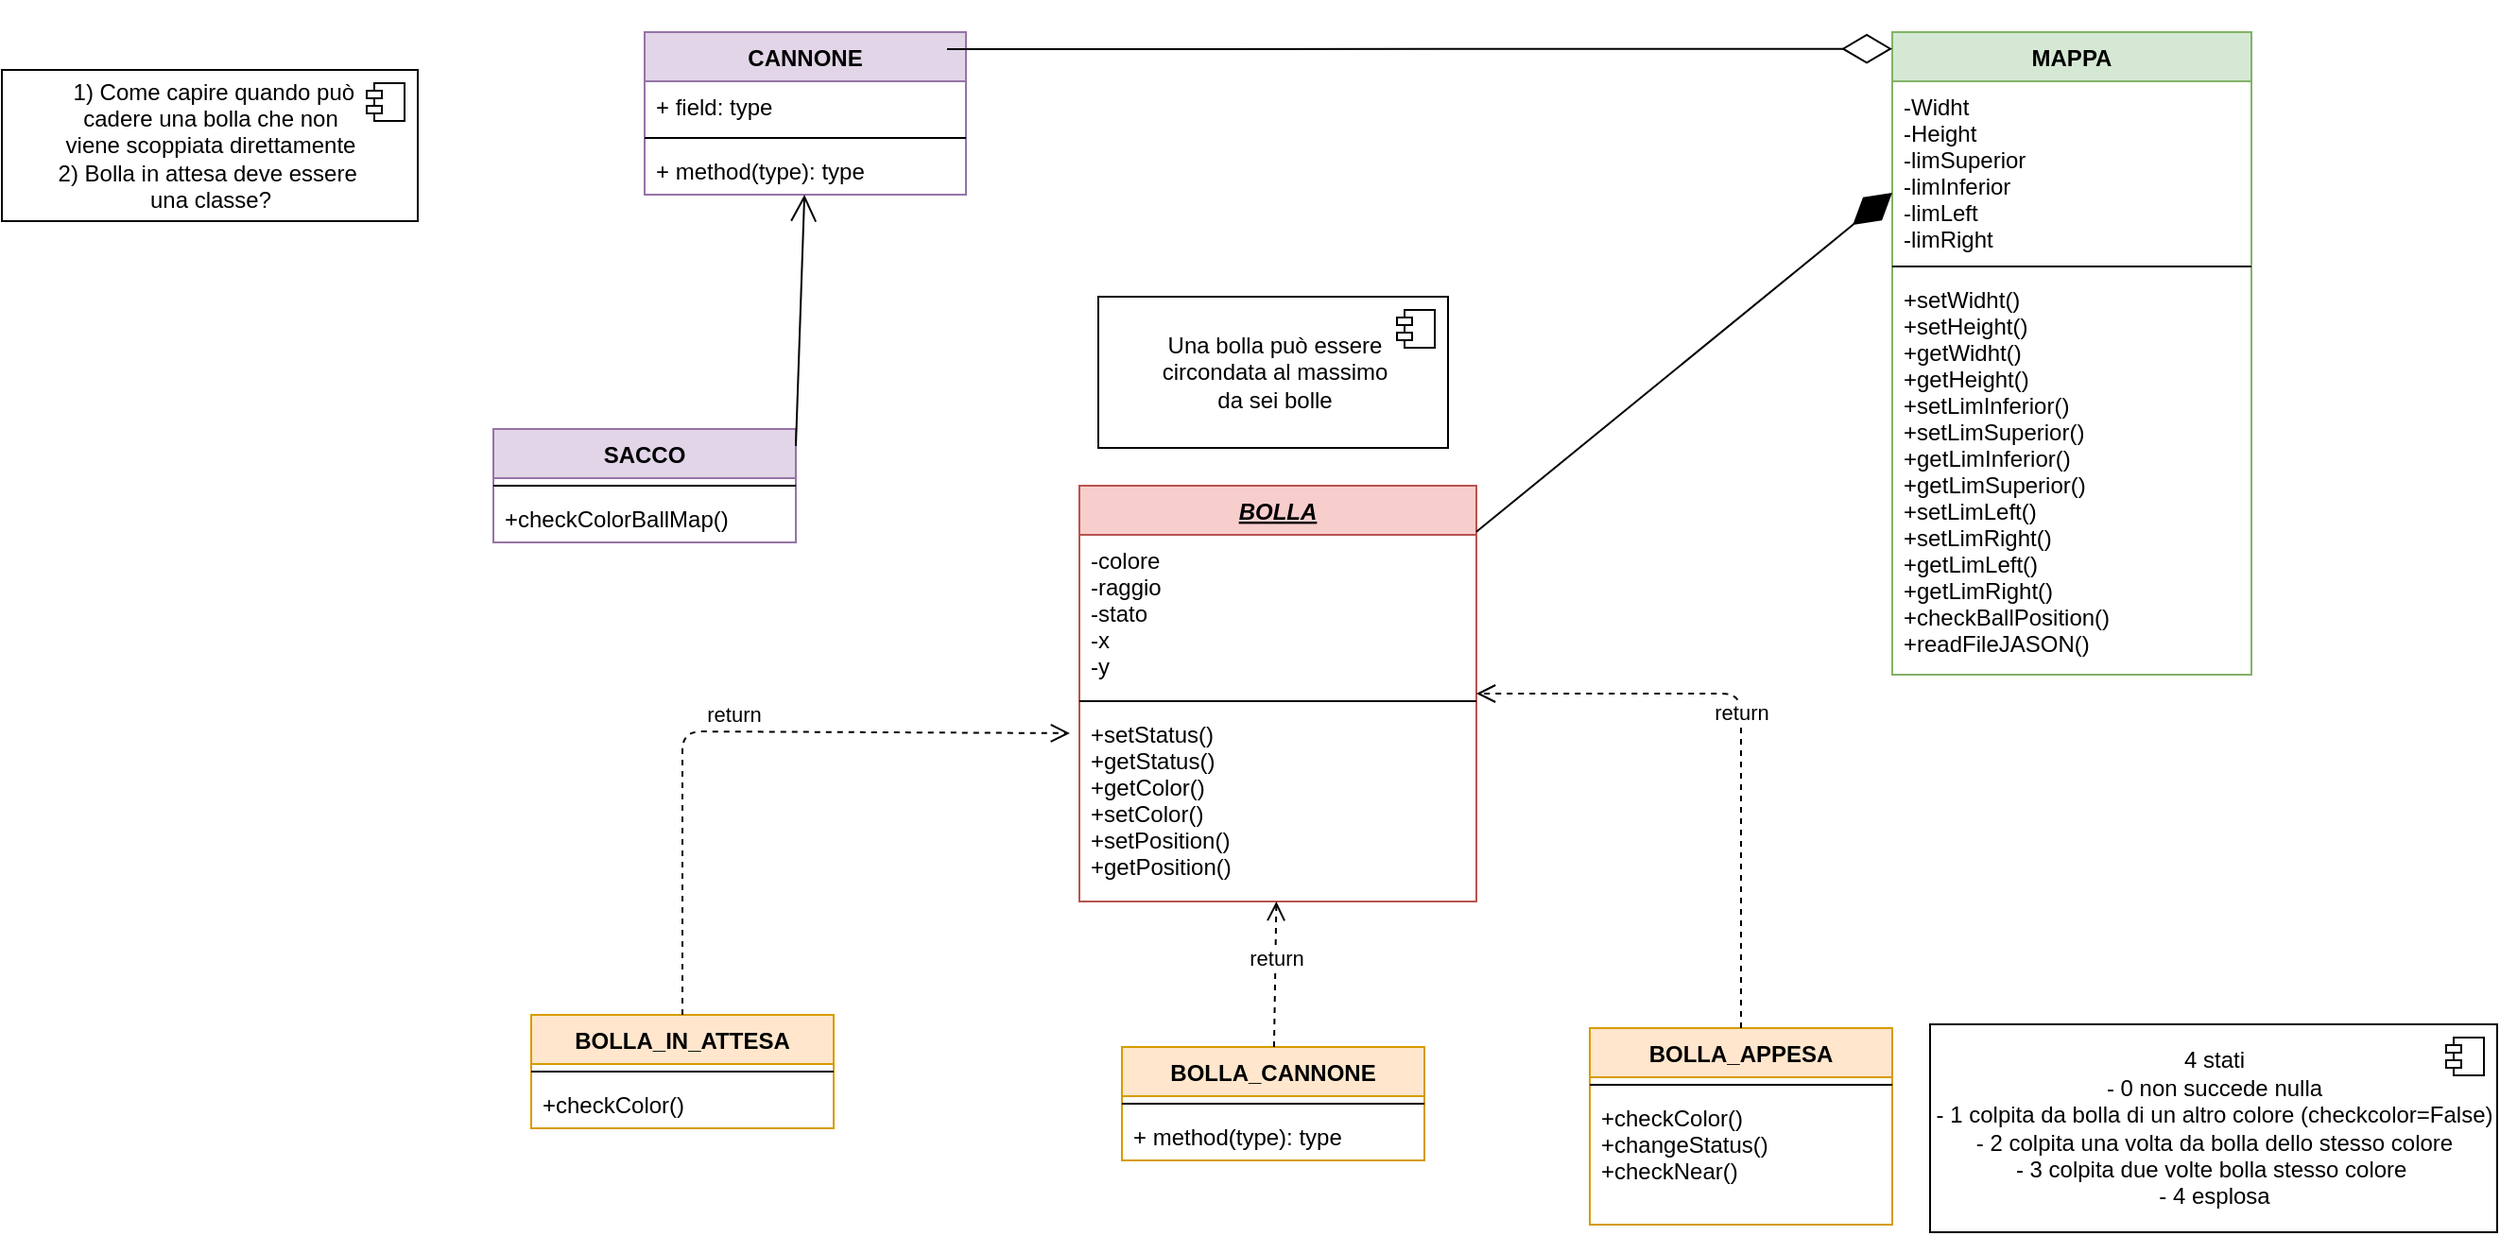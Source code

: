 <mxfile version="14.5.6" type="github">
  <diagram id="C5RBs43oDa-KdzZeNtuy" name="Page-1">
    <mxGraphModel dx="2622" dy="1162" grid="1" gridSize="10" guides="1" tooltips="1" connect="1" arrows="1" fold="1" page="0" pageScale="1" pageWidth="827" pageHeight="1169" math="0" shadow="0">
      <root>
        <mxCell id="WIyWlLk6GJQsqaUBKTNV-0" />
        <mxCell id="WIyWlLk6GJQsqaUBKTNV-1" parent="WIyWlLk6GJQsqaUBKTNV-0" />
        <mxCell id="yojSGe6K8RuuhETRpQ_H-1" value="BOLLA" style="swimlane;fontStyle=7;align=center;verticalAlign=top;childLayout=stackLayout;horizontal=1;startSize=26;horizontalStack=0;resizeParent=1;resizeParentMax=0;resizeLast=0;collapsible=1;marginBottom=0;fillColor=#f8cecc;strokeColor=#b85450;" parent="WIyWlLk6GJQsqaUBKTNV-1" vertex="1">
          <mxGeometry x="-470" y="-130" width="210" height="220" as="geometry" />
        </mxCell>
        <mxCell id="yojSGe6K8RuuhETRpQ_H-2" value="-colore&#xa;-raggio&#xa;-stato&#xa;-x&#xa;-y" style="text;strokeColor=none;fillColor=none;align=left;verticalAlign=top;spacingLeft=4;spacingRight=4;overflow=hidden;rotatable=0;points=[[0,0.5],[1,0.5]];portConstraint=eastwest;" parent="yojSGe6K8RuuhETRpQ_H-1" vertex="1">
          <mxGeometry y="26" width="210" height="84" as="geometry" />
        </mxCell>
        <mxCell id="yojSGe6K8RuuhETRpQ_H-3" value="" style="line;strokeWidth=1;fillColor=none;align=left;verticalAlign=middle;spacingTop=-1;spacingLeft=3;spacingRight=3;rotatable=0;labelPosition=right;points=[];portConstraint=eastwest;" parent="yojSGe6K8RuuhETRpQ_H-1" vertex="1">
          <mxGeometry y="110" width="210" height="8" as="geometry" />
        </mxCell>
        <mxCell id="yojSGe6K8RuuhETRpQ_H-4" value="+setStatus()&#xa;+getStatus()&#xa;+getColor()&#xa;+setColor()&#xa;+setPosition()&#xa;+getPosition()&#xa;" style="text;strokeColor=none;fillColor=none;align=left;verticalAlign=top;spacingLeft=4;spacingRight=4;overflow=hidden;rotatable=0;points=[[0,0.5],[1,0.5]];portConstraint=eastwest;" parent="yojSGe6K8RuuhETRpQ_H-1" vertex="1">
          <mxGeometry y="118" width="210" height="102" as="geometry" />
        </mxCell>
        <mxCell id="UY4rSfI_YBS-nGCkDARI-0" value="BOLLA_IN_ATTESA" style="swimlane;fontStyle=1;align=center;verticalAlign=top;childLayout=stackLayout;horizontal=1;startSize=26;horizontalStack=0;resizeParent=1;resizeParentMax=0;resizeLast=0;collapsible=1;marginBottom=0;fillColor=#ffe6cc;strokeColor=#d79b00;" vertex="1" parent="WIyWlLk6GJQsqaUBKTNV-1">
          <mxGeometry x="-760" y="150" width="160" height="60" as="geometry" />
        </mxCell>
        <mxCell id="UY4rSfI_YBS-nGCkDARI-2" value="" style="line;strokeWidth=1;fillColor=none;align=left;verticalAlign=middle;spacingTop=-1;spacingLeft=3;spacingRight=3;rotatable=0;labelPosition=right;points=[];portConstraint=eastwest;" vertex="1" parent="UY4rSfI_YBS-nGCkDARI-0">
          <mxGeometry y="26" width="160" height="8" as="geometry" />
        </mxCell>
        <mxCell id="UY4rSfI_YBS-nGCkDARI-3" value="+checkColor()&#xa;" style="text;strokeColor=none;fillColor=none;align=left;verticalAlign=top;spacingLeft=4;spacingRight=4;overflow=hidden;rotatable=0;points=[[0,0.5],[1,0.5]];portConstraint=eastwest;" vertex="1" parent="UY4rSfI_YBS-nGCkDARI-0">
          <mxGeometry y="34" width="160" height="26" as="geometry" />
        </mxCell>
        <mxCell id="UY4rSfI_YBS-nGCkDARI-8" value="BOLLA_CANNONE" style="swimlane;fontStyle=1;align=center;verticalAlign=top;childLayout=stackLayout;horizontal=1;startSize=26;horizontalStack=0;resizeParent=1;resizeParentMax=0;resizeLast=0;collapsible=1;marginBottom=0;fillColor=#ffe6cc;strokeColor=#d79b00;" vertex="1" parent="WIyWlLk6GJQsqaUBKTNV-1">
          <mxGeometry x="-447.5" y="167" width="160" height="60" as="geometry" />
        </mxCell>
        <mxCell id="UY4rSfI_YBS-nGCkDARI-10" value="" style="line;strokeWidth=1;fillColor=none;align=left;verticalAlign=middle;spacingTop=-1;spacingLeft=3;spacingRight=3;rotatable=0;labelPosition=right;points=[];portConstraint=eastwest;" vertex="1" parent="UY4rSfI_YBS-nGCkDARI-8">
          <mxGeometry y="26" width="160" height="8" as="geometry" />
        </mxCell>
        <mxCell id="UY4rSfI_YBS-nGCkDARI-11" value="+ method(type): type" style="text;strokeColor=none;fillColor=none;align=left;verticalAlign=top;spacingLeft=4;spacingRight=4;overflow=hidden;rotatable=0;points=[[0,0.5],[1,0.5]];portConstraint=eastwest;" vertex="1" parent="UY4rSfI_YBS-nGCkDARI-8">
          <mxGeometry y="34" width="160" height="26" as="geometry" />
        </mxCell>
        <mxCell id="UY4rSfI_YBS-nGCkDARI-12" value="BOLLA_APPESA" style="swimlane;fontStyle=1;align=center;verticalAlign=top;childLayout=stackLayout;horizontal=1;startSize=26;horizontalStack=0;resizeParent=1;resizeParentMax=0;resizeLast=0;collapsible=1;marginBottom=0;fillColor=#ffe6cc;strokeColor=#d79b00;" vertex="1" parent="WIyWlLk6GJQsqaUBKTNV-1">
          <mxGeometry x="-200" y="157" width="160" height="104" as="geometry" />
        </mxCell>
        <mxCell id="UY4rSfI_YBS-nGCkDARI-14" value="" style="line;strokeWidth=1;fillColor=none;align=left;verticalAlign=middle;spacingTop=-1;spacingLeft=3;spacingRight=3;rotatable=0;labelPosition=right;points=[];portConstraint=eastwest;" vertex="1" parent="UY4rSfI_YBS-nGCkDARI-12">
          <mxGeometry y="26" width="160" height="8" as="geometry" />
        </mxCell>
        <mxCell id="UY4rSfI_YBS-nGCkDARI-15" value="+checkColor()&#xa;+changeStatus()&#xa;+checkNear()&#xa;" style="text;strokeColor=none;fillColor=none;align=left;verticalAlign=top;spacingLeft=4;spacingRight=4;overflow=hidden;rotatable=0;points=[[0,0.5],[1,0.5]];portConstraint=eastwest;" vertex="1" parent="UY4rSfI_YBS-nGCkDARI-12">
          <mxGeometry y="34" width="160" height="70" as="geometry" />
        </mxCell>
        <mxCell id="UY4rSfI_YBS-nGCkDARI-21" value="return" style="html=1;verticalAlign=bottom;endArrow=open;dashed=1;endSize=8;" edge="1" parent="WIyWlLk6GJQsqaUBKTNV-1" source="UY4rSfI_YBS-nGCkDARI-8" target="yojSGe6K8RuuhETRpQ_H-4">
          <mxGeometry relative="1" as="geometry">
            <mxPoint x="-380" y="162" as="sourcePoint" />
            <mxPoint x="-220" y="150" as="targetPoint" />
            <Array as="points" />
          </mxGeometry>
        </mxCell>
        <mxCell id="UY4rSfI_YBS-nGCkDARI-24" value="MAPPA" style="swimlane;fontStyle=1;align=center;verticalAlign=top;childLayout=stackLayout;horizontal=1;startSize=26;horizontalStack=0;resizeParent=1;resizeParentMax=0;resizeLast=0;collapsible=1;marginBottom=0;fillColor=#d5e8d4;strokeColor=#82b366;" vertex="1" parent="WIyWlLk6GJQsqaUBKTNV-1">
          <mxGeometry x="-40" y="-370" width="190" height="340" as="geometry" />
        </mxCell>
        <mxCell id="UY4rSfI_YBS-nGCkDARI-25" value="-Widht&#xa;-Height&#xa;-limSuperior&#xa;-limInferior&#xa;-limLeft&#xa;-limRight&#xa;" style="text;strokeColor=none;fillColor=none;align=left;verticalAlign=top;spacingLeft=4;spacingRight=4;overflow=hidden;rotatable=0;points=[[0,0.5],[1,0.5]];portConstraint=eastwest;" vertex="1" parent="UY4rSfI_YBS-nGCkDARI-24">
          <mxGeometry y="26" width="190" height="94" as="geometry" />
        </mxCell>
        <mxCell id="UY4rSfI_YBS-nGCkDARI-26" value="" style="line;strokeWidth=1;fillColor=none;align=left;verticalAlign=middle;spacingTop=-1;spacingLeft=3;spacingRight=3;rotatable=0;labelPosition=right;points=[];portConstraint=eastwest;" vertex="1" parent="UY4rSfI_YBS-nGCkDARI-24">
          <mxGeometry y="120" width="190" height="8" as="geometry" />
        </mxCell>
        <mxCell id="UY4rSfI_YBS-nGCkDARI-27" value="+setWidht()&#xa;+setHeight()&#xa;+getWidht()&#xa;+getHeight()&#xa;+setLimInferior()&#xa;+setLimSuperior()&#xa;+getLimInferior()&#xa;+getLimSuperior()&#xa;+setLimLeft()&#xa;+setLimRight()&#xa;+getLimLeft()&#xa;+getLimRight()&#xa;+checkBallPosition()&#xa;+readFileJASON()&#xa;&#xa;" style="text;strokeColor=none;fillColor=none;align=left;verticalAlign=top;spacingLeft=4;spacingRight=4;overflow=hidden;rotatable=0;points=[[0,0.5],[1,0.5]];portConstraint=eastwest;" vertex="1" parent="UY4rSfI_YBS-nGCkDARI-24">
          <mxGeometry y="128" width="190" height="212" as="geometry" />
        </mxCell>
        <mxCell id="UY4rSfI_YBS-nGCkDARI-29" value="" style="endArrow=diamondThin;endFill=1;endSize=24;html=1;entryX=0;entryY=0.25;entryDx=0;entryDy=0;" edge="1" parent="WIyWlLk6GJQsqaUBKTNV-1" source="yojSGe6K8RuuhETRpQ_H-1" target="UY4rSfI_YBS-nGCkDARI-24">
          <mxGeometry width="160" relative="1" as="geometry">
            <mxPoint x="-260" y="-80" as="sourcePoint" />
            <mxPoint x="-100" y="-80" as="targetPoint" />
            <Array as="points" />
          </mxGeometry>
        </mxCell>
        <mxCell id="UY4rSfI_YBS-nGCkDARI-30" value="4 stati&lt;br&gt;- 0 non succede nulla&lt;br&gt;- 1 colpita da bolla di un altro colore (checkcolor=False)&lt;br&gt;- 2 colpita una volta da bolla dello stesso colore&lt;br&gt;- 3 colpita due volte bolla stesso colore&amp;nbsp;&lt;br&gt;- 4 esplosa" style="html=1;dropTarget=0;" vertex="1" parent="WIyWlLk6GJQsqaUBKTNV-1">
          <mxGeometry x="-20" y="155" width="300" height="110" as="geometry" />
        </mxCell>
        <mxCell id="UY4rSfI_YBS-nGCkDARI-31" value="" style="shape=module;jettyWidth=8;jettyHeight=4;" vertex="1" parent="UY4rSfI_YBS-nGCkDARI-30">
          <mxGeometry x="1" width="20" height="20" relative="1" as="geometry">
            <mxPoint x="-27" y="7" as="offset" />
          </mxGeometry>
        </mxCell>
        <mxCell id="UY4rSfI_YBS-nGCkDARI-22" value="return" style="html=1;verticalAlign=bottom;endArrow=open;dashed=1;endSize=8;exitX=0.5;exitY=0;exitDx=0;exitDy=0;" edge="1" parent="WIyWlLk6GJQsqaUBKTNV-1" source="UY4rSfI_YBS-nGCkDARI-12" target="yojSGe6K8RuuhETRpQ_H-1">
          <mxGeometry relative="1" as="geometry">
            <mxPoint x="-80" y="157" as="sourcePoint" />
            <mxPoint x="-160" y="157" as="targetPoint" />
            <Array as="points">
              <mxPoint x="-120" y="-20" />
              <mxPoint x="-180" y="-20" />
            </Array>
          </mxGeometry>
        </mxCell>
        <mxCell id="UY4rSfI_YBS-nGCkDARI-32" value="Una bolla può essere &lt;br&gt;circondata al massimo &lt;br&gt;da sei bolle" style="html=1;dropTarget=0;" vertex="1" parent="WIyWlLk6GJQsqaUBKTNV-1">
          <mxGeometry x="-460" y="-230" width="185" height="80" as="geometry" />
        </mxCell>
        <mxCell id="UY4rSfI_YBS-nGCkDARI-33" value="" style="shape=module;jettyWidth=8;jettyHeight=4;" vertex="1" parent="UY4rSfI_YBS-nGCkDARI-32">
          <mxGeometry x="1" width="20" height="20" relative="1" as="geometry">
            <mxPoint x="-27" y="7" as="offset" />
          </mxGeometry>
        </mxCell>
        <mxCell id="UY4rSfI_YBS-nGCkDARI-34" value="CANNONE" style="swimlane;fontStyle=1;align=center;verticalAlign=top;childLayout=stackLayout;horizontal=1;startSize=26;horizontalStack=0;resizeParent=1;resizeParentMax=0;resizeLast=0;collapsible=1;marginBottom=0;fillColor=#e1d5e7;strokeColor=#9673a6;" vertex="1" parent="WIyWlLk6GJQsqaUBKTNV-1">
          <mxGeometry x="-700" y="-370" width="170" height="86" as="geometry" />
        </mxCell>
        <mxCell id="UY4rSfI_YBS-nGCkDARI-38" value="" style="endArrow=diamondThin;endFill=0;endSize=24;html=1;entryX=0;entryY=0.026;entryDx=0;entryDy=0;entryPerimeter=0;" edge="1" parent="UY4rSfI_YBS-nGCkDARI-34" target="UY4rSfI_YBS-nGCkDARI-24">
          <mxGeometry width="160" relative="1" as="geometry">
            <mxPoint x="160" y="9" as="sourcePoint" />
            <mxPoint x="310" y="10" as="targetPoint" />
          </mxGeometry>
        </mxCell>
        <mxCell id="UY4rSfI_YBS-nGCkDARI-35" value="+ field: type" style="text;strokeColor=none;fillColor=none;align=left;verticalAlign=top;spacingLeft=4;spacingRight=4;overflow=hidden;rotatable=0;points=[[0,0.5],[1,0.5]];portConstraint=eastwest;" vertex="1" parent="UY4rSfI_YBS-nGCkDARI-34">
          <mxGeometry y="26" width="170" height="26" as="geometry" />
        </mxCell>
        <mxCell id="UY4rSfI_YBS-nGCkDARI-36" value="" style="line;strokeWidth=1;fillColor=none;align=left;verticalAlign=middle;spacingTop=-1;spacingLeft=3;spacingRight=3;rotatable=0;labelPosition=right;points=[];portConstraint=eastwest;" vertex="1" parent="UY4rSfI_YBS-nGCkDARI-34">
          <mxGeometry y="52" width="170" height="8" as="geometry" />
        </mxCell>
        <mxCell id="UY4rSfI_YBS-nGCkDARI-37" value="+ method(type): type" style="text;strokeColor=none;fillColor=none;align=left;verticalAlign=top;spacingLeft=4;spacingRight=4;overflow=hidden;rotatable=0;points=[[0,0.5],[1,0.5]];portConstraint=eastwest;" vertex="1" parent="UY4rSfI_YBS-nGCkDARI-34">
          <mxGeometry y="60" width="170" height="26" as="geometry" />
        </mxCell>
        <mxCell id="UY4rSfI_YBS-nGCkDARI-39" value="SACCO" style="swimlane;fontStyle=1;align=center;verticalAlign=top;childLayout=stackLayout;horizontal=1;startSize=26;horizontalStack=0;resizeParent=1;resizeParentMax=0;resizeLast=0;collapsible=1;marginBottom=0;fillColor=#e1d5e7;strokeColor=#9673a6;" vertex="1" parent="WIyWlLk6GJQsqaUBKTNV-1">
          <mxGeometry x="-780" y="-160" width="160" height="60" as="geometry" />
        </mxCell>
        <mxCell id="UY4rSfI_YBS-nGCkDARI-50" value="" style="endArrow=open;endFill=1;endSize=12;html=1;" edge="1" parent="UY4rSfI_YBS-nGCkDARI-39" target="UY4rSfI_YBS-nGCkDARI-37">
          <mxGeometry width="160" relative="1" as="geometry">
            <mxPoint x="160" y="9" as="sourcePoint" />
            <mxPoint x="300" y="10" as="targetPoint" />
          </mxGeometry>
        </mxCell>
        <mxCell id="UY4rSfI_YBS-nGCkDARI-41" value="" style="line;strokeWidth=1;fillColor=none;align=left;verticalAlign=middle;spacingTop=-1;spacingLeft=3;spacingRight=3;rotatable=0;labelPosition=right;points=[];portConstraint=eastwest;" vertex="1" parent="UY4rSfI_YBS-nGCkDARI-39">
          <mxGeometry y="26" width="160" height="8" as="geometry" />
        </mxCell>
        <mxCell id="UY4rSfI_YBS-nGCkDARI-42" value="+checkColorBallMap() &#xa;&#xa;" style="text;strokeColor=none;fillColor=none;align=left;verticalAlign=top;spacingLeft=4;spacingRight=4;overflow=hidden;rotatable=0;points=[[0,0.5],[1,0.5]];portConstraint=eastwest;" vertex="1" parent="UY4rSfI_YBS-nGCkDARI-39">
          <mxGeometry y="34" width="160" height="26" as="geometry" />
        </mxCell>
        <mxCell id="UY4rSfI_YBS-nGCkDARI-20" value="return" style="html=1;verticalAlign=bottom;endArrow=open;dashed=1;endSize=8;entryX=-0.024;entryY=0.127;entryDx=0;entryDy=0;entryPerimeter=0;" edge="1" parent="WIyWlLk6GJQsqaUBKTNV-1" source="UY4rSfI_YBS-nGCkDARI-0" target="yojSGe6K8RuuhETRpQ_H-4">
          <mxGeometry x="-0.004" relative="1" as="geometry">
            <mxPoint x="-930" y="-64" as="sourcePoint" />
            <mxPoint x="-764" y="-234" as="targetPoint" />
            <Array as="points">
              <mxPoint x="-680" />
            </Array>
            <mxPoint as="offset" />
          </mxGeometry>
        </mxCell>
        <mxCell id="UY4rSfI_YBS-nGCkDARI-52" value="&amp;nbsp;1) Come capire quando può &lt;br&gt;cadere una bolla che non &lt;br&gt;viene scoppiata direttamente&lt;br&gt;2) Bolla in attesa deve essere&amp;nbsp;&lt;br&gt;una classe?" style="html=1;dropTarget=0;" vertex="1" parent="WIyWlLk6GJQsqaUBKTNV-1">
          <mxGeometry x="-1040" y="-350" width="220" height="80" as="geometry" />
        </mxCell>
        <mxCell id="UY4rSfI_YBS-nGCkDARI-53" value="" style="shape=module;jettyWidth=8;jettyHeight=4;" vertex="1" parent="UY4rSfI_YBS-nGCkDARI-52">
          <mxGeometry x="1" width="20" height="20" relative="1" as="geometry">
            <mxPoint x="-27" y="7" as="offset" />
          </mxGeometry>
        </mxCell>
      </root>
    </mxGraphModel>
  </diagram>
</mxfile>
